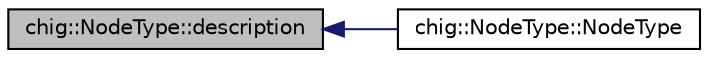 digraph "chig::NodeType::description"
{
 // INTERACTIVE_SVG=YES
  edge [fontname="Helvetica",fontsize="10",labelfontname="Helvetica",labelfontsize="10"];
  node [fontname="Helvetica",fontsize="10",shape=record];
  rankdir="LR";
  Node65 [label="chig::NodeType::description",height=0.2,width=0.4,color="black", fillcolor="grey75", style="filled", fontcolor="black"];
  Node65 -> Node66 [dir="back",color="midnightblue",fontsize="10",style="solid",fontname="Helvetica"];
  Node66 [label="chig::NodeType::NodeType",height=0.2,width=0.4,color="black", fillcolor="white", style="filled",URL="$structchig_1_1NodeType.html#a83c7ce04c8c7b38c1a3fac17bf0dbe3d"];
}
